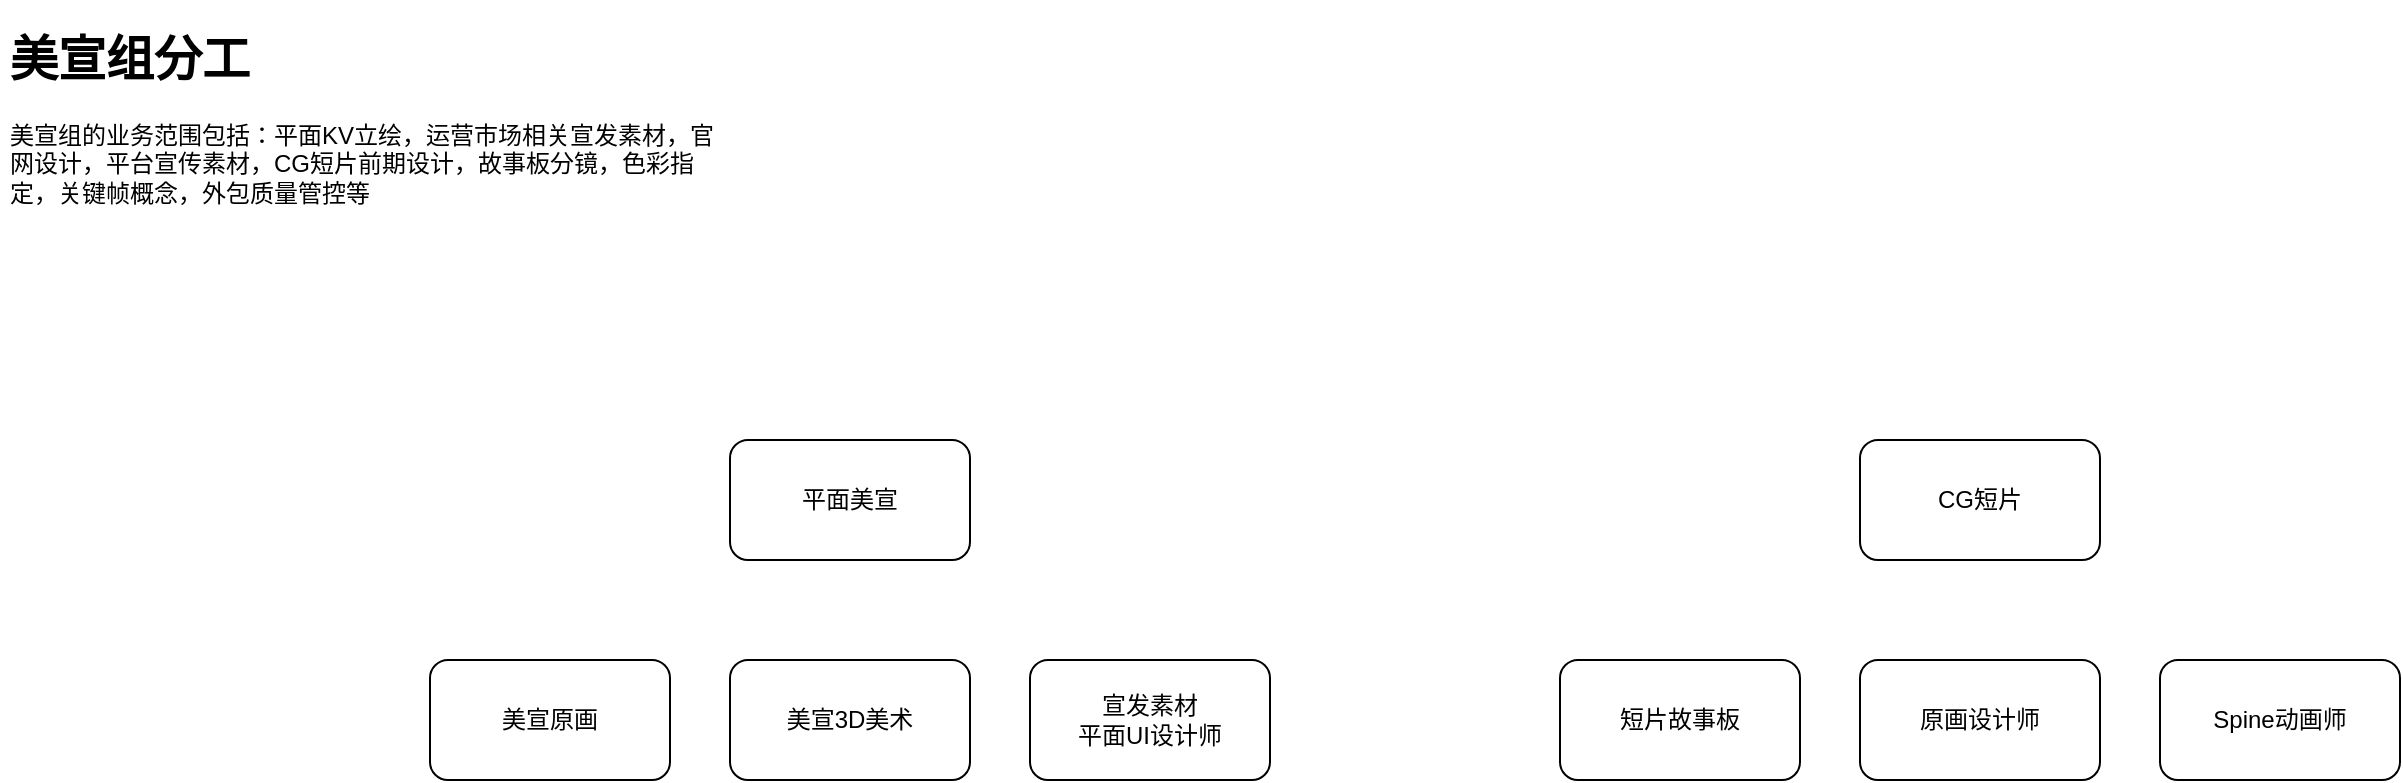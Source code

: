 <mxfile pages="2" version="11.2.6" type="github"><diagram id="38nZSXlLdrovjQywL_fY" name="CGTeamOrgChart"><mxGraphModel dx="1682" dy="1141" grid="1" gridSize="10" guides="1" tooltips="1" connect="1" arrows="1" fold="1" page="1" pageScale="1" pageWidth="1700" pageHeight="1100" math="0" shadow="0"><root><mxCell id="TQu44AUg1biuuH6ZgIkH-0"/><mxCell id="TQu44AUg1biuuH6ZgIkH-1" parent="TQu44AUg1biuuH6ZgIkH-0"/><mxCell id="Oaubw9j_2im046E-6SeU-1" value="平面美宣" style="rounded=1;whiteSpace=wrap;html=1;" vertex="1" parent="TQu44AUg1biuuH6ZgIkH-1"><mxGeometry x="445" y="260" width="120" height="60" as="geometry"/></mxCell><mxCell id="Oaubw9j_2im046E-6SeU-2" value="美宣原画" style="rounded=1;whiteSpace=wrap;html=1;" vertex="1" parent="TQu44AUg1biuuH6ZgIkH-1"><mxGeometry x="295" y="370" width="120" height="60" as="geometry"/></mxCell><mxCell id="Oaubw9j_2im046E-6SeU-3" value="美宣3D美术" style="rounded=1;whiteSpace=wrap;html=1;" vertex="1" parent="TQu44AUg1biuuH6ZgIkH-1"><mxGeometry x="445" y="370" width="120" height="60" as="geometry"/></mxCell><mxCell id="Oaubw9j_2im046E-6SeU-4" value="宣发素材&lt;br&gt;平面UI设计师" style="rounded=1;whiteSpace=wrap;html=1;" vertex="1" parent="TQu44AUg1biuuH6ZgIkH-1"><mxGeometry x="595" y="370" width="120" height="60" as="geometry"/></mxCell><mxCell id="Oaubw9j_2im046E-6SeU-6" value="短片故事板" style="rounded=1;whiteSpace=wrap;html=1;" vertex="1" parent="TQu44AUg1biuuH6ZgIkH-1"><mxGeometry x="860" y="370" width="120" height="60" as="geometry"/></mxCell><mxCell id="Oaubw9j_2im046E-6SeU-7" value="CG短片" style="rounded=1;whiteSpace=wrap;html=1;" vertex="1" parent="TQu44AUg1biuuH6ZgIkH-1"><mxGeometry x="1010" y="260" width="120" height="60" as="geometry"/></mxCell><mxCell id="Oaubw9j_2im046E-6SeU-8" value="原画设计师" style="rounded=1;whiteSpace=wrap;html=1;" vertex="1" parent="TQu44AUg1biuuH6ZgIkH-1"><mxGeometry x="1010" y="370" width="120" height="60" as="geometry"/></mxCell><mxCell id="Oaubw9j_2im046E-6SeU-9" value="&lt;h1&gt;美宣组分工&lt;/h1&gt;&lt;p&gt;美宣组的业务范围包括：&lt;span&gt;平面KV立绘，运营市场相关宣发素材，官网设计，平台宣传素材，CG短片前期设计，故事板分镜，色彩指定，关键帧概念，外包质量管控等&lt;/span&gt;&lt;/p&gt;" style="text;html=1;strokeColor=none;fillColor=none;spacing=5;spacingTop=-20;whiteSpace=wrap;overflow=hidden;rounded=0;" vertex="1" parent="TQu44AUg1biuuH6ZgIkH-1"><mxGeometry x="80" y="50" width="370" height="120" as="geometry"/></mxCell><mxCell id="Oaubw9j_2im046E-6SeU-10" value="Spine动画师" style="rounded=1;whiteSpace=wrap;html=1;" vertex="1" parent="TQu44AUg1biuuH6ZgIkH-1"><mxGeometry x="1160" y="370" width="120" height="60" as="geometry"/></mxCell></root></mxGraphModel></diagram><diagram name="CharRenderFlow" id="74e2e168-ea6b-b213-b513-2b3c1d86103e"><mxGraphModel dx="1793" dy="1852" grid="1" gridSize="10" guides="1" tooltips="1" connect="1" arrows="1" fold="1" page="1" pageScale="1" pageWidth="1700" pageHeight="1100" background="#ffffff" math="0" shadow="0"><root><mxCell id="0"/><mxCell id="1" parent="0"/><mxCell id="2BbcJWQG_6D3TOpRMW-o-15" style="edgeStyle=orthogonalEdgeStyle;rounded=0;orthogonalLoop=1;jettySize=auto;html=1;exitX=1;exitY=0.5;exitDx=0;exitDy=0;entryX=0;entryY=0.5;entryDx=0;entryDy=0;" parent="1" source="2BbcJWQG_6D3TOpRMW-o-1" target="2BbcJWQG_6D3TOpRMW-o-7" edge="1"><mxGeometry relative="1" as="geometry"/></mxCell><mxCell id="2BbcJWQG_6D3TOpRMW-o-1" value="ZBrush High-Rez Model" style="rounded=1;whiteSpace=wrap;html=1;" parent="1" vertex="1"><mxGeometry x="40" y="390" width="120" height="60" as="geometry"/></mxCell><mxCell id="2BbcJWQG_6D3TOpRMW-o-18" style="edgeStyle=orthogonalEdgeStyle;rounded=0;orthogonalLoop=1;jettySize=auto;html=1;exitX=1;exitY=0.5;exitDx=0;exitDy=0;" parent="1" source="2BbcJWQG_6D3TOpRMW-o-2" target="2BbcJWQG_6D3TOpRMW-o-8" edge="1"><mxGeometry relative="1" as="geometry"/></mxCell><mxCell id="2BbcJWQG_6D3TOpRMW-o-23" style="edgeStyle=orthogonalEdgeStyle;rounded=0;orthogonalLoop=1;jettySize=auto;html=1;exitX=0.5;exitY=1;exitDx=0;exitDy=0;entryX=0;entryY=0.5;entryDx=0;entryDy=0;" parent="1" source="2BbcJWQG_6D3TOpRMW-o-2" target="2BbcJWQG_6D3TOpRMW-o-10" edge="1"><mxGeometry relative="1" as="geometry"/></mxCell><mxCell id="2BbcJWQG_6D3TOpRMW-o-24" style="edgeStyle=orthogonalEdgeStyle;rounded=0;orthogonalLoop=1;jettySize=auto;html=1;exitX=0.5;exitY=1;exitDx=0;exitDy=0;entryX=0;entryY=0.5;entryDx=0;entryDy=0;" parent="1" source="2BbcJWQG_6D3TOpRMW-o-2" target="2BbcJWQG_6D3TOpRMW-o-11" edge="1"><mxGeometry relative="1" as="geometry"/></mxCell><mxCell id="2BbcJWQG_6D3TOpRMW-o-26" style="edgeStyle=orthogonalEdgeStyle;rounded=0;orthogonalLoop=1;jettySize=auto;html=1;exitX=0.5;exitY=1;exitDx=0;exitDy=0;entryX=0;entryY=0.5;entryDx=0;entryDy=0;" parent="1" source="2BbcJWQG_6D3TOpRMW-o-2" target="2BbcJWQG_6D3TOpRMW-o-25" edge="1"><mxGeometry relative="1" as="geometry"/></mxCell><mxCell id="2BbcJWQG_6D3TOpRMW-o-2" value="Bake Polypaint to Texture" style="rounded=1;whiteSpace=wrap;html=1;" parent="1" vertex="1"><mxGeometry x="525" y="390" width="120" height="60" as="geometry"/></mxCell><mxCell id="2BbcJWQG_6D3TOpRMW-o-20" style="edgeStyle=orthogonalEdgeStyle;rounded=0;orthogonalLoop=1;jettySize=auto;html=1;exitX=1;exitY=0.5;exitDx=0;exitDy=0;entryX=0;entryY=0.5;entryDx=0;entryDy=0;" parent="1" source="2BbcJWQG_6D3TOpRMW-o-3" target="2BbcJWQG_6D3TOpRMW-o-4" edge="1"><mxGeometry relative="1" as="geometry"/></mxCell><mxCell id="2BbcJWQG_6D3TOpRMW-o-3" value="Maya Rigging and Create Poses" style="rounded=1;whiteSpace=wrap;html=1;" parent="1" vertex="1"><mxGeometry x="850" y="390" width="120" height="60" as="geometry"/></mxCell><mxCell id="2BbcJWQG_6D3TOpRMW-o-21" style="edgeStyle=orthogonalEdgeStyle;rounded=0;orthogonalLoop=1;jettySize=auto;html=1;exitX=1;exitY=0.5;exitDx=0;exitDy=0;entryX=0;entryY=0.5;entryDx=0;entryDy=0;" parent="1" source="2BbcJWQG_6D3TOpRMW-o-4" target="2BbcJWQG_6D3TOpRMW-o-9" edge="1"><mxGeometry relative="1" as="geometry"/></mxCell><mxCell id="2BbcJWQG_6D3TOpRMW-o-4" value="TransPose back to High-Rez" style="rounded=1;whiteSpace=wrap;html=1;" parent="1" vertex="1"><mxGeometry x="1013" y="390" width="120" height="60" as="geometry"/></mxCell><mxCell id="2BbcJWQG_6D3TOpRMW-o-17" style="edgeStyle=orthogonalEdgeStyle;rounded=0;orthogonalLoop=1;jettySize=auto;html=1;exitX=1;exitY=0.5;exitDx=0;exitDy=0;entryX=0;entryY=0.5;entryDx=0;entryDy=0;" parent="1" source="2BbcJWQG_6D3TOpRMW-o-5" target="2BbcJWQG_6D3TOpRMW-o-2" edge="1"><mxGeometry relative="1" as="geometry"/></mxCell><mxCell id="2BbcJWQG_6D3TOpRMW-o-5" value="ZBrush UV Master" style="rounded=1;whiteSpace=wrap;html=1;" parent="1" vertex="1"><mxGeometry x="360" y="390" width="120" height="60" as="geometry"/></mxCell><mxCell id="2BbcJWQG_6D3TOpRMW-o-31" style="edgeStyle=orthogonalEdgeStyle;rounded=0;orthogonalLoop=1;jettySize=auto;html=1;exitX=1;exitY=0.5;exitDx=0;exitDy=0;" parent="1" source="2BbcJWQG_6D3TOpRMW-o-6" edge="1"><mxGeometry relative="1" as="geometry"><mxPoint x="1010" y="600" as="targetPoint"/></mxGeometry></mxCell><mxCell id="2BbcJWQG_6D3TOpRMW-o-6" value="Substance Painter Texturing" style="rounded=1;whiteSpace=wrap;html=1;" parent="1" vertex="1"><mxGeometry x="850" y="570" width="120" height="60" as="geometry"/></mxCell><mxCell id="2BbcJWQG_6D3TOpRMW-o-16" style="edgeStyle=orthogonalEdgeStyle;rounded=0;orthogonalLoop=1;jettySize=auto;html=1;exitX=1;exitY=0.5;exitDx=0;exitDy=0;entryX=0;entryY=0.5;entryDx=0;entryDy=0;" parent="1" source="2BbcJWQG_6D3TOpRMW-o-7" target="2BbcJWQG_6D3TOpRMW-o-5" edge="1"><mxGeometry relative="1" as="geometry"/></mxCell><mxCell id="2BbcJWQG_6D3TOpRMW-o-7" value="ZBrush Polypaint Base Color" style="rounded=1;whiteSpace=wrap;html=1;" parent="1" vertex="1"><mxGeometry x="200" y="390" width="120" height="60" as="geometry"/></mxCell><mxCell id="2BbcJWQG_6D3TOpRMW-o-19" style="edgeStyle=orthogonalEdgeStyle;rounded=0;orthogonalLoop=1;jettySize=auto;html=1;exitX=1;exitY=0.5;exitDx=0;exitDy=0;" parent="1" source="2BbcJWQG_6D3TOpRMW-o-8" target="2BbcJWQG_6D3TOpRMW-o-3" edge="1"><mxGeometry relative="1" as="geometry"/></mxCell><mxCell id="2BbcJWQG_6D3TOpRMW-o-8" value="TransPose Master to Low-Rez Tpose" style="rounded=1;whiteSpace=wrap;html=1;" parent="1" vertex="1"><mxGeometry x="690" y="390" width="120" height="60" as="geometry"/></mxCell><mxCell id="2BbcJWQG_6D3TOpRMW-o-22" style="edgeStyle=orthogonalEdgeStyle;rounded=0;orthogonalLoop=1;jettySize=auto;html=1;exitX=1;exitY=0.5;exitDx=0;exitDy=0;entryX=0;entryY=0.5;entryDx=0;entryDy=0;" parent="1" source="2BbcJWQG_6D3TOpRMW-o-9" target="2BbcJWQG_6D3TOpRMW-o-14" edge="1"><mxGeometry relative="1" as="geometry"/></mxCell><mxCell id="2BbcJWQG_6D3TOpRMW-o-9" value="Export Render-Ready Model" style="rounded=1;whiteSpace=wrap;html=1;" parent="1" vertex="1"><mxGeometry x="1347" y="390" width="120" height="60" as="geometry"/></mxCell><mxCell id="2BbcJWQG_6D3TOpRMW-o-27" style="edgeStyle=orthogonalEdgeStyle;rounded=0;orthogonalLoop=1;jettySize=auto;html=1;exitX=1;exitY=0.5;exitDx=0;exitDy=0;entryX=0;entryY=0.5;entryDx=0;entryDy=0;" parent="1" source="2BbcJWQG_6D3TOpRMW-o-10" target="2BbcJWQG_6D3TOpRMW-o-6" edge="1"><mxGeometry relative="1" as="geometry"/></mxCell><mxCell id="2BbcJWQG_6D3TOpRMW-o-10" value="Export High-Rez Model" style="rounded=1;whiteSpace=wrap;html=1;" parent="1" vertex="1"><mxGeometry x="690" y="490" width="120" height="60" as="geometry"/></mxCell><mxCell id="2BbcJWQG_6D3TOpRMW-o-28" style="edgeStyle=orthogonalEdgeStyle;rounded=0;orthogonalLoop=1;jettySize=auto;html=1;exitX=1;exitY=0.5;exitDx=0;exitDy=0;" parent="1" source="2BbcJWQG_6D3TOpRMW-o-11" target="2BbcJWQG_6D3TOpRMW-o-6" edge="1"><mxGeometry relative="1" as="geometry"/></mxCell><mxCell id="2BbcJWQG_6D3TOpRMW-o-11" value="Export Render-Ready Model" style="rounded=1;whiteSpace=wrap;html=1;" parent="1" vertex="1"><mxGeometry x="690" y="570" width="120" height="60" as="geometry"/></mxCell><mxCell id="2BbcJWQG_6D3TOpRMW-o-32" style="edgeStyle=orthogonalEdgeStyle;rounded=0;orthogonalLoop=1;jettySize=auto;html=1;exitX=1;exitY=0.5;exitDx=0;exitDy=0;entryX=0;entryY=0.5;entryDx=0;entryDy=0;" parent="1" source="2BbcJWQG_6D3TOpRMW-o-12" target="2BbcJWQG_6D3TOpRMW-o-14" edge="1"><mxGeometry relative="1" as="geometry"/></mxCell><mxCell id="2BbcJWQG_6D3TOpRMW-o-12" value="Export Textures" style="rounded=1;whiteSpace=wrap;html=1;" parent="1" vertex="1"><mxGeometry x="1013" y="570" width="120" height="60" as="geometry"/></mxCell><mxCell id="2BbcJWQG_6D3TOpRMW-o-14" value="Octane Render" style="rounded=1;whiteSpace=wrap;html=1;" parent="1" vertex="1"><mxGeometry x="1550" y="490" width="120" height="60" as="geometry"/></mxCell><mxCell id="2BbcJWQG_6D3TOpRMW-o-30" style="edgeStyle=orthogonalEdgeStyle;rounded=0;orthogonalLoop=1;jettySize=auto;html=1;exitX=1;exitY=0.5;exitDx=0;exitDy=0;entryX=0;entryY=0.5;entryDx=0;entryDy=0;" parent="1" source="2BbcJWQG_6D3TOpRMW-o-25" target="2BbcJWQG_6D3TOpRMW-o-6" edge="1"><mxGeometry relative="1" as="geometry"/></mxCell><mxCell id="2BbcJWQG_6D3TOpRMW-o-25" value="Export Base Color Texture" style="rounded=1;whiteSpace=wrap;html=1;" parent="1" vertex="1"><mxGeometry x="690" y="650" width="120" height="60" as="geometry"/></mxCell><mxCell id="2BbcJWQG_6D3TOpRMW-o-34" style="edgeStyle=orthogonalEdgeStyle;rounded=0;orthogonalLoop=1;jettySize=auto;html=1;exitX=0.5;exitY=1;exitDx=0;exitDy=0;entryX=0.5;entryY=0;entryDx=0;entryDy=0;dashed=1;" parent="1" source="2BbcJWQG_6D3TOpRMW-o-9" target="2BbcJWQG_6D3TOpRMW-o-6" edge="1"><mxGeometry relative="1" as="geometry"><Array as="points"><mxPoint x="1407" y="490"/><mxPoint x="910" y="490"/></Array></mxGeometry></mxCell><mxCell id="e6T4rCOpTi74Ag_Q12Wm-6" style="edgeStyle=orthogonalEdgeStyle;rounded=0;orthogonalLoop=1;jettySize=auto;html=1;exitX=0.5;exitY=0;exitDx=0;exitDy=0;entryX=0.5;entryY=1;entryDx=0;entryDy=0;" parent="1" source="2BbcJWQG_6D3TOpRMW-o-33" target="e6T4rCOpTi74Ag_Q12Wm-1" edge="1"><mxGeometry relative="1" as="geometry"/></mxCell><mxCell id="2BbcJWQG_6D3TOpRMW-o-33" value="Polish on Posed&lt;br&gt;High-Rez Model" style="rounded=1;whiteSpace=wrap;html=1;" parent="1" vertex="1"><mxGeometry x="1180" y="390" width="120" height="60" as="geometry"/></mxCell><mxCell id="e6T4rCOpTi74Ag_Q12Wm-4" style="edgeStyle=orthogonalEdgeStyle;rounded=0;orthogonalLoop=1;jettySize=auto;html=1;exitX=1;exitY=0.5;exitDx=0;exitDy=0;" parent="1" source="e6T4rCOpTi74Ag_Q12Wm-1" target="e6T4rCOpTi74Ag_Q12Wm-2" edge="1"><mxGeometry relative="1" as="geometry"/></mxCell><mxCell id="e6T4rCOpTi74Ag_Q12Wm-1" value="Xgen Grooming" style="rounded=1;whiteSpace=wrap;html=1;" parent="1" vertex="1"><mxGeometry x="1180" y="280" width="120" height="60" as="geometry"/></mxCell><mxCell id="e6T4rCOpTi74Ag_Q12Wm-3" style="edgeStyle=orthogonalEdgeStyle;rounded=0;orthogonalLoop=1;jettySize=auto;html=1;entryX=0;entryY=0.5;entryDx=0;entryDy=0;" parent="1" source="e6T4rCOpTi74Ag_Q12Wm-2" target="2BbcJWQG_6D3TOpRMW-o-14" edge="1"><mxGeometry relative="1" as="geometry"/></mxCell><mxCell id="e6T4rCOpTi74Ag_Q12Wm-2" value="Cache ABC" style="rounded=1;whiteSpace=wrap;html=1;" parent="1" vertex="1"><mxGeometry x="1347" y="280" width="120" height="60" as="geometry"/></mxCell></root></mxGraphModel></diagram></mxfile>